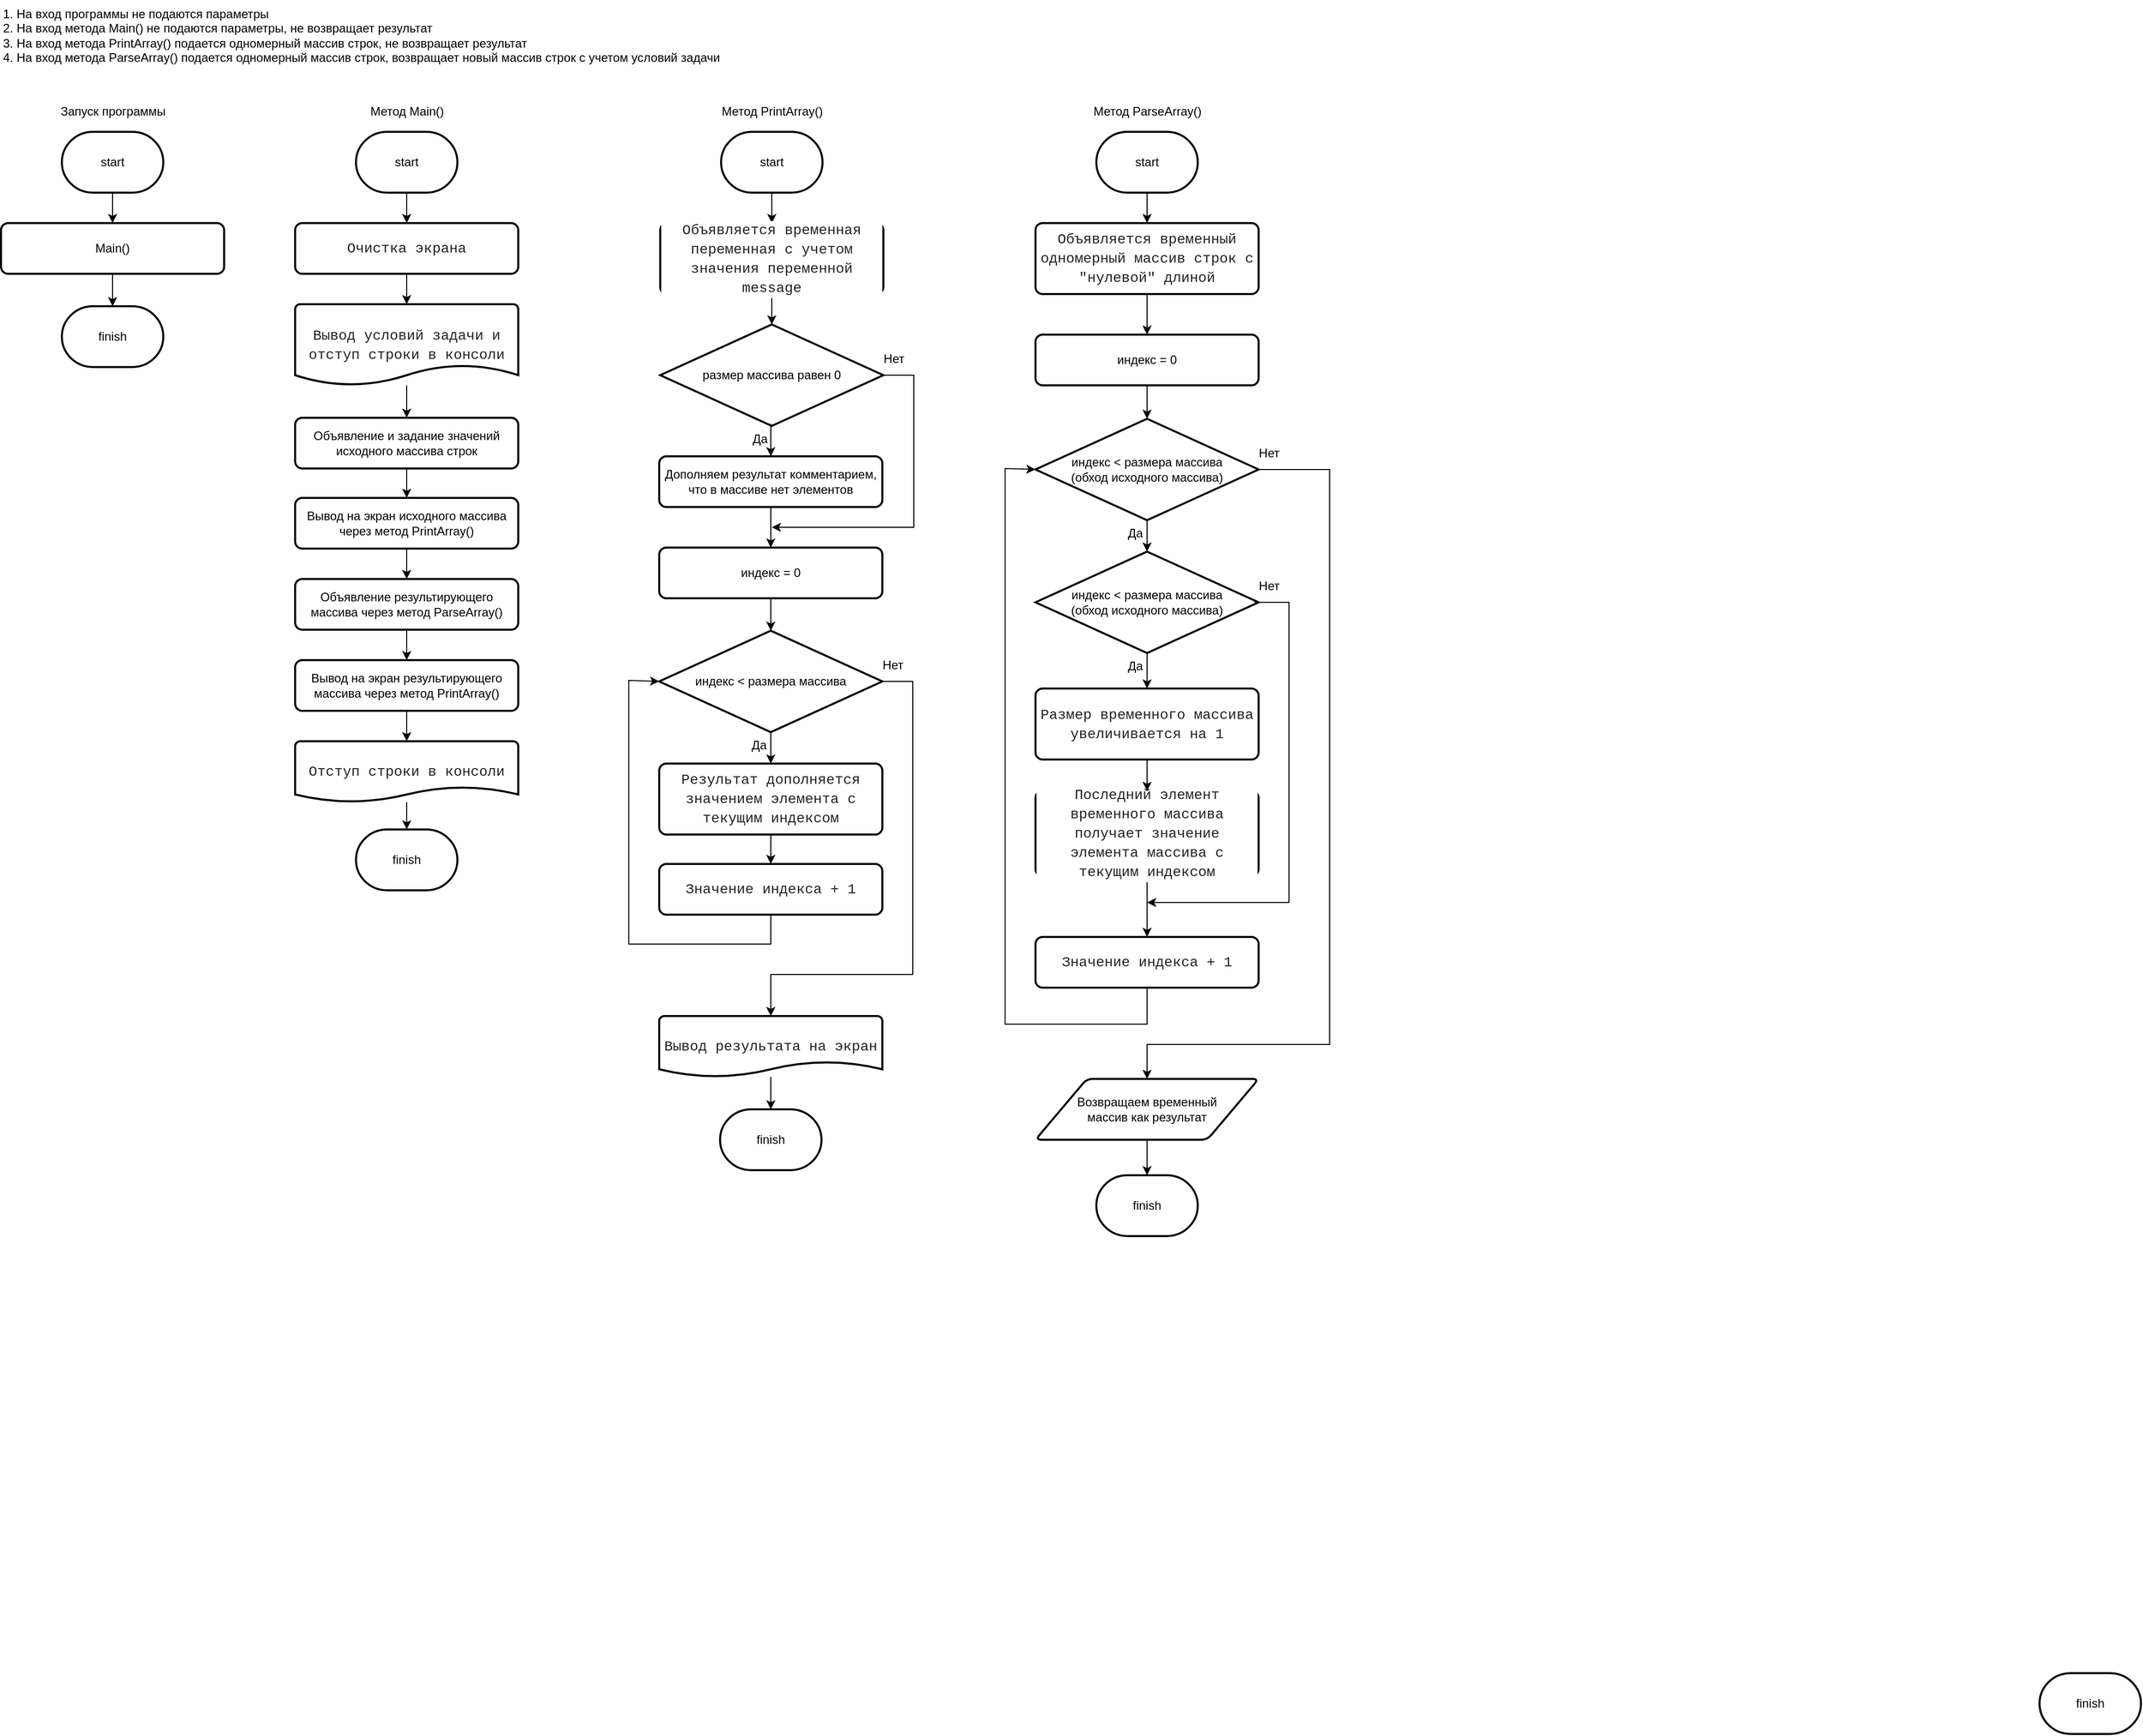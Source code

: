 <mxfile version="20.3.0" type="device"><diagram id="7E80cATUoo6KEwyE4FEr" name="Страница 1"><mxGraphModel dx="2489" dy="2034" grid="1" gridSize="10" guides="1" tooltips="1" connect="1" arrows="1" fold="1" page="1" pageScale="1" pageWidth="827" pageHeight="1169" math="0" shadow="0"><root><mxCell id="0"/><mxCell id="1" parent="0"/><mxCell id="2" value="Запуск программы" style="text;html=1;align=center;verticalAlign=middle;resizable=0;points=[];autosize=1;strokeColor=none;fillColor=none;" parent="1" vertex="1"><mxGeometry x="-740" y="30" width="120" height="20" as="geometry"/></mxCell><mxCell id="6" value="" style="edgeStyle=none;html=1;" parent="1" source="3" target="4" edge="1"><mxGeometry relative="1" as="geometry"/></mxCell><mxCell id="3" value="start" style="strokeWidth=2;html=1;shape=mxgraph.flowchart.terminator;whiteSpace=wrap;" parent="1" vertex="1"><mxGeometry x="-730" y="60" width="100" height="60" as="geometry"/></mxCell><mxCell id="7" value="" style="edgeStyle=none;html=1;" parent="1" source="4" target="5" edge="1"><mxGeometry relative="1" as="geometry"/></mxCell><mxCell id="4" value="Main()" style="rounded=1;whiteSpace=wrap;html=1;absoluteArcSize=1;arcSize=14;strokeWidth=2;" parent="1" vertex="1"><mxGeometry x="-790" y="150" width="220" height="50" as="geometry"/></mxCell><mxCell id="5" value="finish" style="strokeWidth=2;html=1;shape=mxgraph.flowchart.terminator;whiteSpace=wrap;" parent="1" vertex="1"><mxGeometry x="-730" y="232" width="100" height="60" as="geometry"/></mxCell><mxCell id="8" value="Метод Main()" style="text;html=1;align=center;verticalAlign=middle;resizable=0;points=[];autosize=1;strokeColor=none;fillColor=none;" parent="1" vertex="1"><mxGeometry x="-435" y="30" width="90" height="20" as="geometry"/></mxCell><mxCell id="6PQ4T2Z1rZys2nkNBtg_-24" value="" style="edgeStyle=orthogonalEdgeStyle;rounded=0;orthogonalLoop=1;jettySize=auto;html=1;" edge="1" parent="1" source="10" target="15"><mxGeometry relative="1" as="geometry"/></mxCell><mxCell id="10" value="start" style="strokeWidth=2;html=1;shape=mxgraph.flowchart.terminator;whiteSpace=wrap;" parent="1" vertex="1"><mxGeometry x="-440" y="60" width="100" height="60" as="geometry"/></mxCell><mxCell id="13" value="finish" style="strokeWidth=2;html=1;shape=mxgraph.flowchart.terminator;whiteSpace=wrap;" parent="1" vertex="1"><mxGeometry x="-440" y="748" width="100" height="60" as="geometry"/></mxCell><mxCell id="6PQ4T2Z1rZys2nkNBtg_-25" value="" style="edgeStyle=orthogonalEdgeStyle;rounded=0;orthogonalLoop=1;jettySize=auto;html=1;" edge="1" parent="1" source="15" target="6PQ4T2Z1rZys2nkNBtg_-16"><mxGeometry relative="1" as="geometry"/></mxCell><mxCell id="15" value="&lt;div style=&quot;background-color: rgb(255 , 255 , 255) ; font-family: &amp;quot;consolas&amp;quot; , &amp;quot;courier new&amp;quot; , monospace ; font-size: 14px ; line-height: 19px&quot;&gt;&lt;font color=&quot;#222222&quot;&gt;Очистка экрана&lt;/font&gt;&lt;/div&gt;" style="rounded=1;whiteSpace=wrap;html=1;absoluteArcSize=1;arcSize=14;strokeWidth=2;" parent="1" vertex="1"><mxGeometry x="-500" y="150" width="220" height="50" as="geometry"/></mxCell><mxCell id="6PQ4T2Z1rZys2nkNBtg_-27" value="" style="edgeStyle=orthogonalEdgeStyle;rounded=0;orthogonalLoop=1;jettySize=auto;html=1;" edge="1" parent="1" source="16" target="6PQ4T2Z1rZys2nkNBtg_-17"><mxGeometry relative="1" as="geometry"/></mxCell><mxCell id="16" value="Объявление и задание значений исходного массива строк" style="rounded=1;whiteSpace=wrap;html=1;absoluteArcSize=1;arcSize=14;strokeWidth=2;" parent="1" vertex="1"><mxGeometry x="-500" y="342" width="220" height="50" as="geometry"/></mxCell><mxCell id="6PQ4T2Z1rZys2nkNBtg_-26" value="" style="edgeStyle=orthogonalEdgeStyle;rounded=0;orthogonalLoop=1;jettySize=auto;html=1;" edge="1" parent="1" source="6PQ4T2Z1rZys2nkNBtg_-16" target="16"><mxGeometry relative="1" as="geometry"/></mxCell><mxCell id="6PQ4T2Z1rZys2nkNBtg_-16" value="&lt;div style=&quot;background-color: rgb(255, 255, 255); font-family: Consolas, &amp;quot;Courier New&amp;quot;, monospace; font-size: 14px; line-height: 19px;&quot;&gt;&lt;font color=&quot;#222222&quot;&gt;Вывод условий задачи и отступ строки в консоли&lt;/font&gt;&lt;/div&gt;" style="strokeWidth=2;html=1;shape=mxgraph.flowchart.document2;whiteSpace=wrap;size=0.25;" vertex="1" parent="1"><mxGeometry x="-500" y="230" width="220" height="80" as="geometry"/></mxCell><mxCell id="6PQ4T2Z1rZys2nkNBtg_-28" value="" style="edgeStyle=orthogonalEdgeStyle;rounded=0;orthogonalLoop=1;jettySize=auto;html=1;" edge="1" parent="1" source="6PQ4T2Z1rZys2nkNBtg_-17" target="6PQ4T2Z1rZys2nkNBtg_-18"><mxGeometry relative="1" as="geometry"/></mxCell><mxCell id="6PQ4T2Z1rZys2nkNBtg_-17" value="Вывод на экран исходного массива через метод PrintArray()" style="rounded=1;whiteSpace=wrap;html=1;absoluteArcSize=1;arcSize=14;strokeWidth=2;" vertex="1" parent="1"><mxGeometry x="-500" y="421" width="220" height="50" as="geometry"/></mxCell><mxCell id="6PQ4T2Z1rZys2nkNBtg_-29" value="" style="edgeStyle=orthogonalEdgeStyle;rounded=0;orthogonalLoop=1;jettySize=auto;html=1;" edge="1" parent="1" source="6PQ4T2Z1rZys2nkNBtg_-18" target="6PQ4T2Z1rZys2nkNBtg_-19"><mxGeometry relative="1" as="geometry"/></mxCell><mxCell id="6PQ4T2Z1rZys2nkNBtg_-18" value="Объявление результирующего массива через метод ParseArray()" style="rounded=1;whiteSpace=wrap;html=1;absoluteArcSize=1;arcSize=14;strokeWidth=2;" vertex="1" parent="1"><mxGeometry x="-500" y="501" width="220" height="50" as="geometry"/></mxCell><mxCell id="6PQ4T2Z1rZys2nkNBtg_-30" value="" style="edgeStyle=orthogonalEdgeStyle;rounded=0;orthogonalLoop=1;jettySize=auto;html=1;" edge="1" parent="1" source="6PQ4T2Z1rZys2nkNBtg_-19" target="6PQ4T2Z1rZys2nkNBtg_-20"><mxGeometry relative="1" as="geometry"/></mxCell><mxCell id="6PQ4T2Z1rZys2nkNBtg_-19" value="Вывод на экран результирующего массива через метод PrintArray()" style="rounded=1;whiteSpace=wrap;html=1;absoluteArcSize=1;arcSize=14;strokeWidth=2;" vertex="1" parent="1"><mxGeometry x="-500" y="581" width="220" height="50" as="geometry"/></mxCell><mxCell id="6PQ4T2Z1rZys2nkNBtg_-31" value="" style="edgeStyle=orthogonalEdgeStyle;rounded=0;orthogonalLoop=1;jettySize=auto;html=1;" edge="1" parent="1" source="6PQ4T2Z1rZys2nkNBtg_-20" target="13"><mxGeometry relative="1" as="geometry"/></mxCell><mxCell id="6PQ4T2Z1rZys2nkNBtg_-20" value="&lt;div style=&quot;background-color: rgb(255, 255, 255); font-family: Consolas, &amp;quot;Courier New&amp;quot;, monospace; font-size: 14px; line-height: 19px;&quot;&gt;&lt;font color=&quot;#222222&quot;&gt;Отступ строки в консоли&lt;/font&gt;&lt;/div&gt;" style="strokeWidth=2;html=1;shape=mxgraph.flowchart.document2;whiteSpace=wrap;size=0.25;" vertex="1" parent="1"><mxGeometry x="-500" y="661" width="220" height="60" as="geometry"/></mxCell><mxCell id="6PQ4T2Z1rZys2nkNBtg_-33" value="Метод PrintArray()" style="text;html=1;align=center;verticalAlign=middle;resizable=0;points=[];autosize=1;strokeColor=none;fillColor=none;" vertex="1" parent="1"><mxGeometry x="-90" y="25" width="120" height="30" as="geometry"/></mxCell><mxCell id="6PQ4T2Z1rZys2nkNBtg_-39" value="" style="edgeStyle=orthogonalEdgeStyle;rounded=0;orthogonalLoop=1;jettySize=auto;html=1;" edge="1" parent="1" source="6PQ4T2Z1rZys2nkNBtg_-34" target="6PQ4T2Z1rZys2nkNBtg_-35"><mxGeometry relative="1" as="geometry"/></mxCell><mxCell id="6PQ4T2Z1rZys2nkNBtg_-34" value="start" style="strokeWidth=2;html=1;shape=mxgraph.flowchart.terminator;whiteSpace=wrap;" vertex="1" parent="1"><mxGeometry x="-80" y="60" width="100" height="60" as="geometry"/></mxCell><mxCell id="6PQ4T2Z1rZys2nkNBtg_-63" value="" style="edgeStyle=orthogonalEdgeStyle;rounded=0;orthogonalLoop=1;jettySize=auto;html=1;" edge="1" parent="1" source="6PQ4T2Z1rZys2nkNBtg_-35" target="6PQ4T2Z1rZys2nkNBtg_-60"><mxGeometry relative="1" as="geometry"/></mxCell><mxCell id="6PQ4T2Z1rZys2nkNBtg_-35" value="&lt;div style=&quot;background-color: rgb(255 , 255 , 255) ; font-family: &amp;quot;consolas&amp;quot; , &amp;quot;courier new&amp;quot; , monospace ; font-size: 14px ; line-height: 19px&quot;&gt;&lt;font color=&quot;#222222&quot;&gt;Объявляется временная переменная с учетом значения переменной message&lt;/font&gt;&lt;/div&gt;" style="rounded=1;whiteSpace=wrap;html=1;absoluteArcSize=1;arcSize=14;strokeWidth=2;" vertex="1" parent="1"><mxGeometry x="-140" y="150" width="220" height="70" as="geometry"/></mxCell><mxCell id="6PQ4T2Z1rZys2nkNBtg_-41" value="" style="edgeStyle=orthogonalEdgeStyle;rounded=0;orthogonalLoop=1;jettySize=auto;html=1;" edge="1" parent="1" source="6PQ4T2Z1rZys2nkNBtg_-36" target="6PQ4T2Z1rZys2nkNBtg_-37"><mxGeometry relative="1" as="geometry"/></mxCell><mxCell id="6PQ4T2Z1rZys2nkNBtg_-48" style="edgeStyle=orthogonalEdgeStyle;rounded=0;orthogonalLoop=1;jettySize=auto;html=1;exitX=1;exitY=0.5;exitDx=0;exitDy=0;exitPerimeter=0;entryX=0.5;entryY=0;entryDx=0;entryDy=0;entryPerimeter=0;" edge="1" parent="1" source="6PQ4T2Z1rZys2nkNBtg_-36" target="6PQ4T2Z1rZys2nkNBtg_-45"><mxGeometry relative="1" as="geometry"><Array as="points"><mxPoint x="109" y="602"/><mxPoint x="109" y="891"/><mxPoint x="-31" y="891"/></Array></mxGeometry></mxCell><mxCell id="6PQ4T2Z1rZys2nkNBtg_-36" value="индекс &amp;lt; размера массива" style="strokeWidth=2;html=1;shape=mxgraph.flowchart.decision;whiteSpace=wrap;" vertex="1" parent="1"><mxGeometry x="-141" y="552" width="220" height="100" as="geometry"/></mxCell><mxCell id="6PQ4T2Z1rZys2nkNBtg_-42" value="" style="edgeStyle=orthogonalEdgeStyle;rounded=0;orthogonalLoop=1;jettySize=auto;html=1;" edge="1" parent="1" source="6PQ4T2Z1rZys2nkNBtg_-37" target="6PQ4T2Z1rZys2nkNBtg_-38"><mxGeometry relative="1" as="geometry"/></mxCell><mxCell id="6PQ4T2Z1rZys2nkNBtg_-37" value="&lt;div style=&quot;background-color: rgb(255 , 255 , 255) ; font-family: &amp;quot;consolas&amp;quot; , &amp;quot;courier new&amp;quot; , monospace ; font-size: 14px ; line-height: 19px&quot;&gt;&lt;font color=&quot;#222222&quot;&gt;Результат дополняется значением элемента с текущим индексом&lt;/font&gt;&lt;/div&gt;" style="rounded=1;whiteSpace=wrap;html=1;absoluteArcSize=1;arcSize=14;strokeWidth=2;" vertex="1" parent="1"><mxGeometry x="-141" y="683" width="220" height="70" as="geometry"/></mxCell><mxCell id="6PQ4T2Z1rZys2nkNBtg_-38" value="&lt;div style=&quot;background-color: rgb(255 , 255 , 255) ; font-family: &amp;quot;consolas&amp;quot; , &amp;quot;courier new&amp;quot; , monospace ; font-size: 14px ; line-height: 19px&quot;&gt;&lt;font color=&quot;#222222&quot;&gt;Значение индекса + 1&lt;/font&gt;&lt;/div&gt;" style="rounded=1;whiteSpace=wrap;html=1;absoluteArcSize=1;arcSize=14;strokeWidth=2;" vertex="1" parent="1"><mxGeometry x="-141" y="782" width="220" height="50" as="geometry"/></mxCell><mxCell id="6PQ4T2Z1rZys2nkNBtg_-43" value="Да" style="text;html=1;align=center;verticalAlign=middle;resizable=0;points=[];autosize=1;strokeColor=none;fillColor=none;" vertex="1" parent="1"><mxGeometry x="-63" y="650" width="40" height="30" as="geometry"/></mxCell><mxCell id="6PQ4T2Z1rZys2nkNBtg_-44" value="" style="endArrow=classic;html=1;rounded=0;exitX=0.5;exitY=1;exitDx=0;exitDy=0;entryX=0;entryY=0.5;entryDx=0;entryDy=0;entryPerimeter=0;" edge="1" parent="1" source="6PQ4T2Z1rZys2nkNBtg_-38" target="6PQ4T2Z1rZys2nkNBtg_-36"><mxGeometry width="50" height="50" relative="1" as="geometry"><mxPoint x="-31" y="771" as="sourcePoint"/><mxPoint x="19" y="721" as="targetPoint"/><Array as="points"><mxPoint x="-31" y="861"/><mxPoint x="-171" y="861"/><mxPoint x="-171" y="601"/></Array></mxGeometry></mxCell><mxCell id="6PQ4T2Z1rZys2nkNBtg_-59" value="" style="edgeStyle=orthogonalEdgeStyle;rounded=0;orthogonalLoop=1;jettySize=auto;html=1;" edge="1" parent="1" source="6PQ4T2Z1rZys2nkNBtg_-45" target="6PQ4T2Z1rZys2nkNBtg_-58"><mxGeometry relative="1" as="geometry"/></mxCell><mxCell id="6PQ4T2Z1rZys2nkNBtg_-45" value="&lt;div style=&quot;background-color: rgb(255, 255, 255); font-family: Consolas, &amp;quot;Courier New&amp;quot;, monospace; font-size: 14px; line-height: 19px;&quot;&gt;&lt;font color=&quot;#222222&quot;&gt;Вывод результата на экран&lt;/font&gt;&lt;/div&gt;" style="strokeWidth=2;html=1;shape=mxgraph.flowchart.document2;whiteSpace=wrap;size=0.25;" vertex="1" parent="1"><mxGeometry x="-141" y="932" width="220" height="60" as="geometry"/></mxCell><mxCell id="6PQ4T2Z1rZys2nkNBtg_-49" value="Нет" style="text;html=1;align=center;verticalAlign=middle;resizable=0;points=[];autosize=1;strokeColor=none;fillColor=none;" vertex="1" parent="1"><mxGeometry x="69" y="571" width="40" height="30" as="geometry"/></mxCell><mxCell id="6PQ4T2Z1rZys2nkNBtg_-50" value="finish" style="strokeWidth=2;html=1;shape=mxgraph.flowchart.terminator;whiteSpace=wrap;" vertex="1" parent="1"><mxGeometry x="1220" y="1580" width="100" height="60" as="geometry"/></mxCell><mxCell id="6PQ4T2Z1rZys2nkNBtg_-52" value="Метод ParseArray()" style="text;html=1;align=center;verticalAlign=middle;resizable=0;points=[];autosize=1;strokeColor=none;fillColor=none;" vertex="1" parent="1"><mxGeometry x="275" y="25" width="130" height="30" as="geometry"/></mxCell><mxCell id="6PQ4T2Z1rZys2nkNBtg_-53" value="" style="edgeStyle=orthogonalEdgeStyle;rounded=0;orthogonalLoop=1;jettySize=auto;html=1;" edge="1" parent="1" source="6PQ4T2Z1rZys2nkNBtg_-54" target="6PQ4T2Z1rZys2nkNBtg_-55"><mxGeometry relative="1" as="geometry"/></mxCell><mxCell id="6PQ4T2Z1rZys2nkNBtg_-54" value="start" style="strokeWidth=2;html=1;shape=mxgraph.flowchart.terminator;whiteSpace=wrap;" vertex="1" parent="1"><mxGeometry x="290" y="60" width="100" height="60" as="geometry"/></mxCell><mxCell id="6PQ4T2Z1rZys2nkNBtg_-86" value="" style="edgeStyle=orthogonalEdgeStyle;rounded=0;orthogonalLoop=1;jettySize=auto;html=1;" edge="1" parent="1" source="6PQ4T2Z1rZys2nkNBtg_-55" target="6PQ4T2Z1rZys2nkNBtg_-85"><mxGeometry relative="1" as="geometry"/></mxCell><mxCell id="6PQ4T2Z1rZys2nkNBtg_-55" value="&lt;div style=&quot;background-color: rgb(255 , 255 , 255) ; font-family: &amp;quot;consolas&amp;quot; , &amp;quot;courier new&amp;quot; , monospace ; font-size: 14px ; line-height: 19px&quot;&gt;&lt;font color=&quot;#222222&quot;&gt;Объявляется временный одномерный массив строк с &quot;нулевой&quot; длиной&lt;/font&gt;&lt;/div&gt;" style="rounded=1;whiteSpace=wrap;html=1;absoluteArcSize=1;arcSize=14;strokeWidth=2;" vertex="1" parent="1"><mxGeometry x="230" y="150" width="220" height="70" as="geometry"/></mxCell><mxCell id="6PQ4T2Z1rZys2nkNBtg_-57" value="1. На вход программы не подаются параметры&lt;br&gt;2. На вход метода Main() не подаются параметры, не возвращает результат&lt;br&gt;3. На вход метода PrintArray() подается одномерный массив строк, не возвращает результат&lt;br&gt;4. На вход метода ParseArray() подается одномерный массив строк, возвращает новый массив строк с учетом условий задачи" style="text;html=1;align=left;verticalAlign=middle;resizable=0;points=[];autosize=1;strokeColor=none;fillColor=none;" vertex="1" parent="1"><mxGeometry x="-790" y="-70" width="730" height="70" as="geometry"/></mxCell><mxCell id="6PQ4T2Z1rZys2nkNBtg_-58" value="finish" style="strokeWidth=2;html=1;shape=mxgraph.flowchart.terminator;whiteSpace=wrap;" vertex="1" parent="1"><mxGeometry x="-81" y="1024" width="100" height="60" as="geometry"/></mxCell><mxCell id="6PQ4T2Z1rZys2nkNBtg_-60" value="размер массива равен 0" style="strokeWidth=2;html=1;shape=mxgraph.flowchart.decision;whiteSpace=wrap;" vertex="1" parent="1"><mxGeometry x="-140" y="250" width="220" height="100" as="geometry"/></mxCell><mxCell id="6PQ4T2Z1rZys2nkNBtg_-61" value="Да" style="text;html=1;align=center;verticalAlign=middle;resizable=0;points=[];autosize=1;strokeColor=none;fillColor=none;" vertex="1" parent="1"><mxGeometry x="-62" y="348" width="40" height="30" as="geometry"/></mxCell><mxCell id="6PQ4T2Z1rZys2nkNBtg_-62" value="Нет" style="text;html=1;align=center;verticalAlign=middle;resizable=0;points=[];autosize=1;strokeColor=none;fillColor=none;" vertex="1" parent="1"><mxGeometry x="70" y="269" width="40" height="30" as="geometry"/></mxCell><mxCell id="6PQ4T2Z1rZys2nkNBtg_-83" value="" style="edgeStyle=orthogonalEdgeStyle;rounded=0;orthogonalLoop=1;jettySize=auto;html=1;" edge="1" parent="1" source="6PQ4T2Z1rZys2nkNBtg_-64" target="6PQ4T2Z1rZys2nkNBtg_-82"><mxGeometry relative="1" as="geometry"/></mxCell><mxCell id="6PQ4T2Z1rZys2nkNBtg_-64" value="Дополняем результат комментарием, что в массиве нет элементов" style="rounded=1;whiteSpace=wrap;html=1;absoluteArcSize=1;arcSize=14;strokeWidth=2;" vertex="1" parent="1"><mxGeometry x="-141" y="380" width="220" height="50" as="geometry"/></mxCell><mxCell id="6PQ4T2Z1rZys2nkNBtg_-66" value="" style="endArrow=classic;html=1;rounded=0;exitX=0.775;exitY=0;exitDx=0;exitDy=0;exitPerimeter=0;entryX=0.5;entryY=0;entryDx=0;entryDy=0;" edge="1" parent="1" source="6PQ4T2Z1rZys2nkNBtg_-61" target="6PQ4T2Z1rZys2nkNBtg_-64"><mxGeometry width="50" height="50" relative="1" as="geometry"><mxPoint x="-30" y="550" as="sourcePoint"/><mxPoint x="20" y="500" as="targetPoint"/></mxGeometry></mxCell><mxCell id="6PQ4T2Z1rZys2nkNBtg_-68" value="" style="endArrow=classic;html=1;rounded=0;exitX=1;exitY=0.5;exitDx=0;exitDy=0;exitPerimeter=0;" edge="1" parent="1" source="6PQ4T2Z1rZys2nkNBtg_-60"><mxGeometry width="50" height="50" relative="1" as="geometry"><mxPoint x="-30" y="330" as="sourcePoint"/><mxPoint x="-30" y="450" as="targetPoint"/><Array as="points"><mxPoint x="110" y="300"/><mxPoint x="110" y="450"/></Array></mxGeometry></mxCell><mxCell id="6PQ4T2Z1rZys2nkNBtg_-70" value="индекс &amp;lt; размера массива&lt;br&gt;(обход исходного массива)" style="strokeWidth=2;html=1;shape=mxgraph.flowchart.decision;whiteSpace=wrap;" vertex="1" parent="1"><mxGeometry x="230" y="343" width="220" height="100" as="geometry"/></mxCell><mxCell id="6PQ4T2Z1rZys2nkNBtg_-71" value="" style="edgeStyle=orthogonalEdgeStyle;rounded=0;orthogonalLoop=1;jettySize=auto;html=1;" edge="1" parent="1" source="6PQ4T2Z1rZys2nkNBtg_-72" target="6PQ4T2Z1rZys2nkNBtg_-73"><mxGeometry relative="1" as="geometry"/></mxCell><mxCell id="6PQ4T2Z1rZys2nkNBtg_-72" value="&lt;div style=&quot;background-color: rgb(255 , 255 , 255) ; font-family: &amp;quot;consolas&amp;quot; , &amp;quot;courier new&amp;quot; , monospace ; font-size: 14px ; line-height: 19px&quot;&gt;&lt;font color=&quot;#222222&quot;&gt;Последний элемент временного массива получает значение элемента массива с текущим индексом&lt;/font&gt;&lt;/div&gt;" style="rounded=1;whiteSpace=wrap;html=1;absoluteArcSize=1;arcSize=14;strokeWidth=2;" vertex="1" parent="1"><mxGeometry x="230" y="710" width="220" height="84" as="geometry"/></mxCell><mxCell id="6PQ4T2Z1rZys2nkNBtg_-73" value="&lt;div style=&quot;background-color: rgb(255 , 255 , 255) ; font-family: &amp;quot;consolas&amp;quot; , &amp;quot;courier new&amp;quot; , monospace ; font-size: 14px ; line-height: 19px&quot;&gt;&lt;font color=&quot;#222222&quot;&gt;Значение индекса + 1&lt;/font&gt;&lt;/div&gt;" style="rounded=1;whiteSpace=wrap;html=1;absoluteArcSize=1;arcSize=14;strokeWidth=2;" vertex="1" parent="1"><mxGeometry x="230" y="854" width="220" height="50" as="geometry"/></mxCell><mxCell id="6PQ4T2Z1rZys2nkNBtg_-74" value="Да" style="text;html=1;align=center;verticalAlign=middle;resizable=0;points=[];autosize=1;strokeColor=none;fillColor=none;" vertex="1" parent="1"><mxGeometry x="308" y="441" width="40" height="30" as="geometry"/></mxCell><mxCell id="6PQ4T2Z1rZys2nkNBtg_-75" value="" style="endArrow=classic;html=1;rounded=0;exitX=0.5;exitY=1;exitDx=0;exitDy=0;entryX=0;entryY=0.5;entryDx=0;entryDy=0;entryPerimeter=0;" edge="1" parent="1" source="6PQ4T2Z1rZys2nkNBtg_-73" target="6PQ4T2Z1rZys2nkNBtg_-70"><mxGeometry width="50" height="50" relative="1" as="geometry"><mxPoint x="340" y="562" as="sourcePoint"/><mxPoint x="390" y="512" as="targetPoint"/><Array as="points"><mxPoint x="340" y="940"/><mxPoint x="200" y="940"/><mxPoint x="200" y="392"/></Array></mxGeometry></mxCell><mxCell id="6PQ4T2Z1rZys2nkNBtg_-76" value="Нет" style="text;html=1;align=center;verticalAlign=middle;resizable=0;points=[];autosize=1;strokeColor=none;fillColor=none;" vertex="1" parent="1"><mxGeometry x="440" y="362" width="40" height="30" as="geometry"/></mxCell><mxCell id="6PQ4T2Z1rZys2nkNBtg_-84" value="" style="edgeStyle=orthogonalEdgeStyle;rounded=0;orthogonalLoop=1;jettySize=auto;html=1;" edge="1" parent="1" source="6PQ4T2Z1rZys2nkNBtg_-82" target="6PQ4T2Z1rZys2nkNBtg_-36"><mxGeometry relative="1" as="geometry"/></mxCell><mxCell id="6PQ4T2Z1rZys2nkNBtg_-82" value="индекс = 0" style="rounded=1;whiteSpace=wrap;html=1;absoluteArcSize=1;arcSize=14;strokeWidth=2;" vertex="1" parent="1"><mxGeometry x="-141" y="470" width="220" height="50" as="geometry"/></mxCell><mxCell id="6PQ4T2Z1rZys2nkNBtg_-87" value="" style="edgeStyle=orthogonalEdgeStyle;rounded=0;orthogonalLoop=1;jettySize=auto;html=1;" edge="1" parent="1" source="6PQ4T2Z1rZys2nkNBtg_-85" target="6PQ4T2Z1rZys2nkNBtg_-70"><mxGeometry relative="1" as="geometry"/></mxCell><mxCell id="6PQ4T2Z1rZys2nkNBtg_-85" value="индекс = 0" style="rounded=1;whiteSpace=wrap;html=1;absoluteArcSize=1;arcSize=14;strokeWidth=2;" vertex="1" parent="1"><mxGeometry x="230" y="260" width="220" height="50" as="geometry"/></mxCell><mxCell id="6PQ4T2Z1rZys2nkNBtg_-90" value="индекс &amp;lt; размера массива&lt;br&gt;(обход исходного массива)" style="strokeWidth=2;html=1;shape=mxgraph.flowchart.decision;whiteSpace=wrap;" vertex="1" parent="1"><mxGeometry x="230" y="474" width="220" height="100" as="geometry"/></mxCell><mxCell id="6PQ4T2Z1rZys2nkNBtg_-91" value="Да" style="text;html=1;align=center;verticalAlign=middle;resizable=0;points=[];autosize=1;strokeColor=none;fillColor=none;" vertex="1" parent="1"><mxGeometry x="308" y="572" width="40" height="30" as="geometry"/></mxCell><mxCell id="6PQ4T2Z1rZys2nkNBtg_-92" value="Нет" style="text;html=1;align=center;verticalAlign=middle;resizable=0;points=[];autosize=1;strokeColor=none;fillColor=none;" vertex="1" parent="1"><mxGeometry x="440" y="493" width="40" height="30" as="geometry"/></mxCell><mxCell id="6PQ4T2Z1rZys2nkNBtg_-93" value="" style="endArrow=classic;html=1;rounded=0;exitX=0.5;exitY=1;exitDx=0;exitDy=0;exitPerimeter=0;entryX=0.5;entryY=0;entryDx=0;entryDy=0;entryPerimeter=0;" edge="1" parent="1" source="6PQ4T2Z1rZys2nkNBtg_-70" target="6PQ4T2Z1rZys2nkNBtg_-90"><mxGeometry width="50" height="50" relative="1" as="geometry"><mxPoint x="280" y="520" as="sourcePoint"/><mxPoint x="330" y="470" as="targetPoint"/></mxGeometry></mxCell><mxCell id="6PQ4T2Z1rZys2nkNBtg_-96" value="" style="edgeStyle=orthogonalEdgeStyle;rounded=0;orthogonalLoop=1;jettySize=auto;html=1;" edge="1" parent="1" source="6PQ4T2Z1rZys2nkNBtg_-95" target="6PQ4T2Z1rZys2nkNBtg_-72"><mxGeometry relative="1" as="geometry"/></mxCell><mxCell id="6PQ4T2Z1rZys2nkNBtg_-95" value="&lt;div style=&quot;background-color: rgb(255 , 255 , 255) ; font-family: &amp;quot;consolas&amp;quot; , &amp;quot;courier new&amp;quot; , monospace ; font-size: 14px ; line-height: 19px&quot;&gt;&lt;font color=&quot;#222222&quot;&gt;Размер временного массива увеличивается на 1&lt;/font&gt;&lt;/div&gt;" style="rounded=1;whiteSpace=wrap;html=1;absoluteArcSize=1;arcSize=14;strokeWidth=2;" vertex="1" parent="1"><mxGeometry x="230" y="609" width="220" height="70" as="geometry"/></mxCell><mxCell id="6PQ4T2Z1rZys2nkNBtg_-97" value="" style="endArrow=classic;html=1;rounded=0;" edge="1" parent="1" source="6PQ4T2Z1rZys2nkNBtg_-90" target="6PQ4T2Z1rZys2nkNBtg_-95"><mxGeometry width="50" height="50" relative="1" as="geometry"><mxPoint x="280" y="540" as="sourcePoint"/><mxPoint x="330" y="490" as="targetPoint"/></mxGeometry></mxCell><mxCell id="6PQ4T2Z1rZys2nkNBtg_-98" value="" style="endArrow=classic;html=1;rounded=0;exitX=0.15;exitY=1.033;exitDx=0;exitDy=0;exitPerimeter=0;" edge="1" parent="1" source="6PQ4T2Z1rZys2nkNBtg_-92"><mxGeometry width="50" height="50" relative="1" as="geometry"><mxPoint x="280" y="640" as="sourcePoint"/><mxPoint x="340" y="820" as="targetPoint"/><Array as="points"><mxPoint x="480" y="524"/><mxPoint x="480" y="820"/></Array></mxGeometry></mxCell><mxCell id="6PQ4T2Z1rZys2nkNBtg_-103" value="" style="edgeStyle=orthogonalEdgeStyle;rounded=0;orthogonalLoop=1;jettySize=auto;html=1;" edge="1" parent="1" source="6PQ4T2Z1rZys2nkNBtg_-101" target="6PQ4T2Z1rZys2nkNBtg_-102"><mxGeometry relative="1" as="geometry"/></mxCell><mxCell id="6PQ4T2Z1rZys2nkNBtg_-101" value="Возвращаем временный&lt;br&gt;массив как результат" style="shape=parallelogram;html=1;strokeWidth=2;perimeter=parallelogramPerimeter;whiteSpace=wrap;rounded=1;arcSize=12;size=0.23;" vertex="1" parent="1"><mxGeometry x="230" y="994" width="220" height="60" as="geometry"/></mxCell><mxCell id="6PQ4T2Z1rZys2nkNBtg_-102" value="finish" style="strokeWidth=2;html=1;shape=mxgraph.flowchart.terminator;whiteSpace=wrap;" vertex="1" parent="1"><mxGeometry x="290" y="1089" width="100" height="60" as="geometry"/></mxCell><mxCell id="6PQ4T2Z1rZys2nkNBtg_-104" value="" style="endArrow=classic;html=1;rounded=0;exitX=1;exitY=0.5;exitDx=0;exitDy=0;exitPerimeter=0;entryX=0.5;entryY=0;entryDx=0;entryDy=0;" edge="1" parent="1" source="6PQ4T2Z1rZys2nkNBtg_-70" target="6PQ4T2Z1rZys2nkNBtg_-101"><mxGeometry width="50" height="50" relative="1" as="geometry"><mxPoint x="280" y="830" as="sourcePoint"/><mxPoint x="330" y="780" as="targetPoint"/><Array as="points"><mxPoint x="520" y="393"/><mxPoint x="520" y="960"/><mxPoint x="340" y="960"/></Array></mxGeometry></mxCell></root></mxGraphModel></diagram></mxfile>